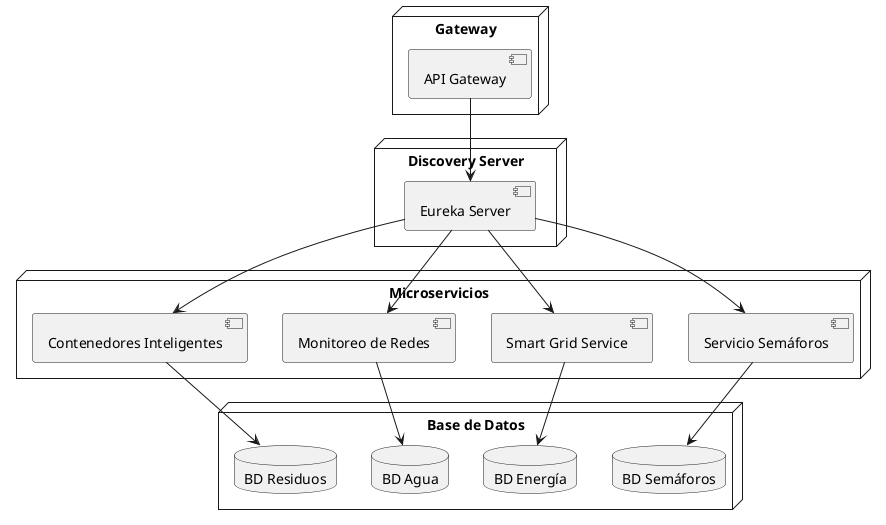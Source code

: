 @startuml
node "Gateway" {
    [API Gateway]
}

node "Discovery Server" {
    [Eureka Server]
}

node "Microservicios" {
    component [Servicio Semáforos]
    component [Smart Grid Service]
    component [Monitoreo de Redes]
    component [Contenedores Inteligentes]
}

node "Base de Datos" {
    database "BD Semáforos"
    database "BD Energía"
    database "BD Agua"
    database "BD Residuos"
}

[API Gateway] --> [Eureka Server]
[Eureka Server] --> [Servicio Semáforos]
[Eureka Server] --> [Smart Grid Service]
[Eureka Server] --> [Monitoreo de Redes]
[Eureka Server] --> [Contenedores Inteligentes]

[Servicio Semáforos] --> "BD Semáforos"
[Smart Grid Service] --> "BD Energía"
[Monitoreo de Redes] --> "BD Agua"
[Contenedores Inteligentes] --> "BD Residuos"
@enduml
